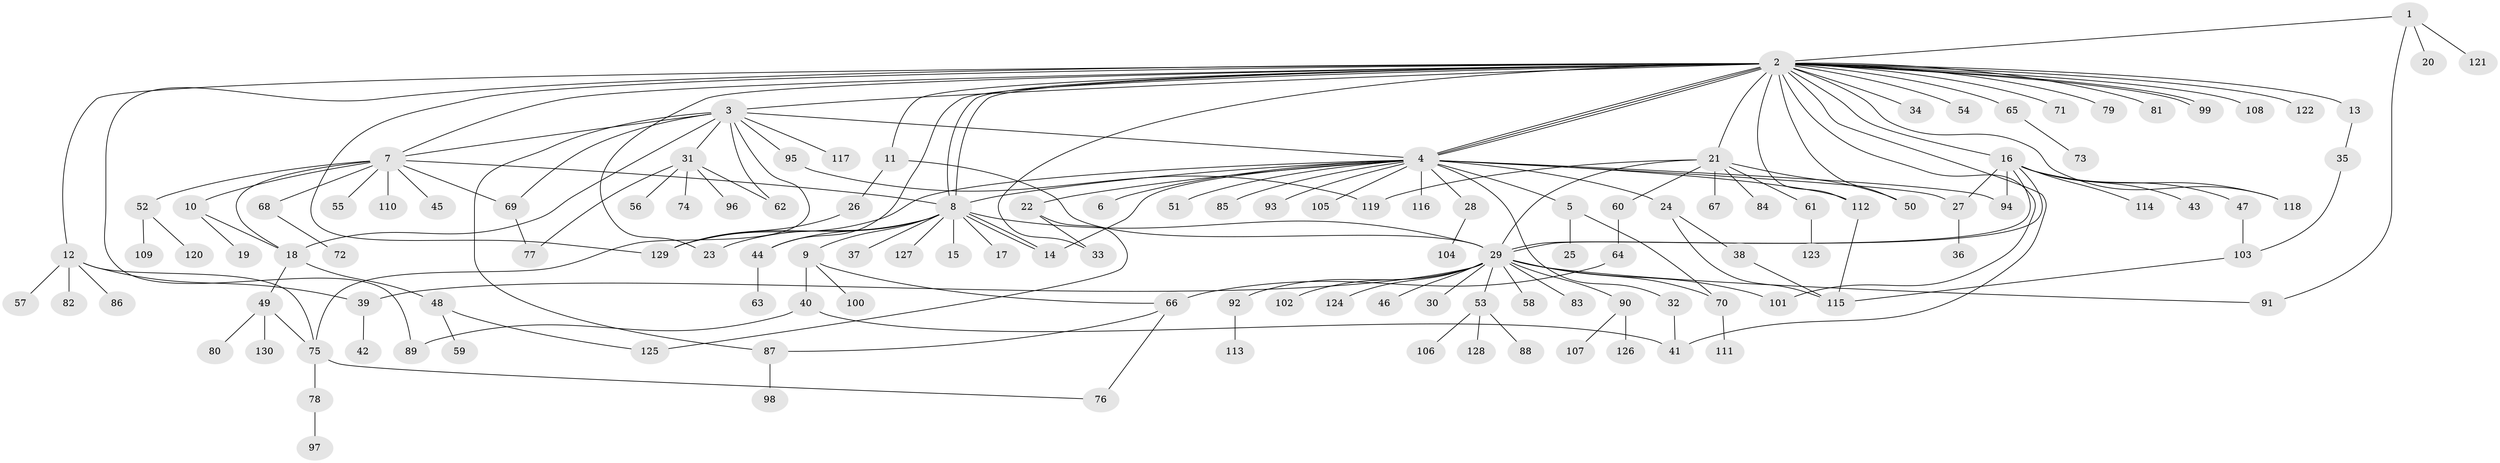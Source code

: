 // Generated by graph-tools (version 1.1) at 2025/25/03/09/25 03:25:56]
// undirected, 130 vertices, 177 edges
graph export_dot {
graph [start="1"]
  node [color=gray90,style=filled];
  1;
  2;
  3;
  4;
  5;
  6;
  7;
  8;
  9;
  10;
  11;
  12;
  13;
  14;
  15;
  16;
  17;
  18;
  19;
  20;
  21;
  22;
  23;
  24;
  25;
  26;
  27;
  28;
  29;
  30;
  31;
  32;
  33;
  34;
  35;
  36;
  37;
  38;
  39;
  40;
  41;
  42;
  43;
  44;
  45;
  46;
  47;
  48;
  49;
  50;
  51;
  52;
  53;
  54;
  55;
  56;
  57;
  58;
  59;
  60;
  61;
  62;
  63;
  64;
  65;
  66;
  67;
  68;
  69;
  70;
  71;
  72;
  73;
  74;
  75;
  76;
  77;
  78;
  79;
  80;
  81;
  82;
  83;
  84;
  85;
  86;
  87;
  88;
  89;
  90;
  91;
  92;
  93;
  94;
  95;
  96;
  97;
  98;
  99;
  100;
  101;
  102;
  103;
  104;
  105;
  106;
  107;
  108;
  109;
  110;
  111;
  112;
  113;
  114;
  115;
  116;
  117;
  118;
  119;
  120;
  121;
  122;
  123;
  124;
  125;
  126;
  127;
  128;
  129;
  130;
  1 -- 2;
  1 -- 20;
  1 -- 91;
  1 -- 121;
  2 -- 3;
  2 -- 4;
  2 -- 4;
  2 -- 4;
  2 -- 7;
  2 -- 8;
  2 -- 8;
  2 -- 11;
  2 -- 12;
  2 -- 13;
  2 -- 16;
  2 -- 21;
  2 -- 23;
  2 -- 33;
  2 -- 34;
  2 -- 41;
  2 -- 44;
  2 -- 50;
  2 -- 54;
  2 -- 65;
  2 -- 71;
  2 -- 79;
  2 -- 81;
  2 -- 89;
  2 -- 99;
  2 -- 99;
  2 -- 101;
  2 -- 108;
  2 -- 112;
  2 -- 118;
  2 -- 122;
  2 -- 129;
  3 -- 4;
  3 -- 7;
  3 -- 18;
  3 -- 31;
  3 -- 62;
  3 -- 69;
  3 -- 75;
  3 -- 87;
  3 -- 95;
  3 -- 117;
  4 -- 5;
  4 -- 6;
  4 -- 8;
  4 -- 14;
  4 -- 22;
  4 -- 24;
  4 -- 27;
  4 -- 28;
  4 -- 32;
  4 -- 51;
  4 -- 85;
  4 -- 93;
  4 -- 94;
  4 -- 105;
  4 -- 112;
  4 -- 116;
  4 -- 129;
  5 -- 25;
  5 -- 70;
  7 -- 8;
  7 -- 10;
  7 -- 18;
  7 -- 45;
  7 -- 52;
  7 -- 55;
  7 -- 68;
  7 -- 69;
  7 -- 110;
  8 -- 9;
  8 -- 14;
  8 -- 14;
  8 -- 15;
  8 -- 17;
  8 -- 23;
  8 -- 29;
  8 -- 37;
  8 -- 44;
  8 -- 127;
  8 -- 129;
  9 -- 40;
  9 -- 66;
  9 -- 100;
  10 -- 18;
  10 -- 19;
  11 -- 26;
  11 -- 29;
  12 -- 39;
  12 -- 57;
  12 -- 75;
  12 -- 82;
  12 -- 86;
  13 -- 35;
  16 -- 27;
  16 -- 29;
  16 -- 29;
  16 -- 43;
  16 -- 47;
  16 -- 94;
  16 -- 114;
  16 -- 118;
  18 -- 48;
  18 -- 49;
  21 -- 29;
  21 -- 50;
  21 -- 60;
  21 -- 61;
  21 -- 67;
  21 -- 84;
  21 -- 119;
  22 -- 33;
  22 -- 125;
  24 -- 38;
  24 -- 115;
  26 -- 129;
  27 -- 36;
  28 -- 104;
  29 -- 30;
  29 -- 39;
  29 -- 46;
  29 -- 53;
  29 -- 58;
  29 -- 70;
  29 -- 83;
  29 -- 90;
  29 -- 91;
  29 -- 92;
  29 -- 101;
  29 -- 102;
  29 -- 124;
  31 -- 56;
  31 -- 62;
  31 -- 74;
  31 -- 77;
  31 -- 96;
  32 -- 41;
  35 -- 103;
  38 -- 115;
  39 -- 42;
  40 -- 41;
  40 -- 89;
  44 -- 63;
  47 -- 103;
  48 -- 59;
  48 -- 125;
  49 -- 75;
  49 -- 80;
  49 -- 130;
  52 -- 109;
  52 -- 120;
  53 -- 88;
  53 -- 106;
  53 -- 128;
  60 -- 64;
  61 -- 123;
  64 -- 66;
  65 -- 73;
  66 -- 76;
  66 -- 87;
  68 -- 72;
  69 -- 77;
  70 -- 111;
  75 -- 76;
  75 -- 78;
  78 -- 97;
  87 -- 98;
  90 -- 107;
  90 -- 126;
  92 -- 113;
  95 -- 119;
  103 -- 115;
  112 -- 115;
}
